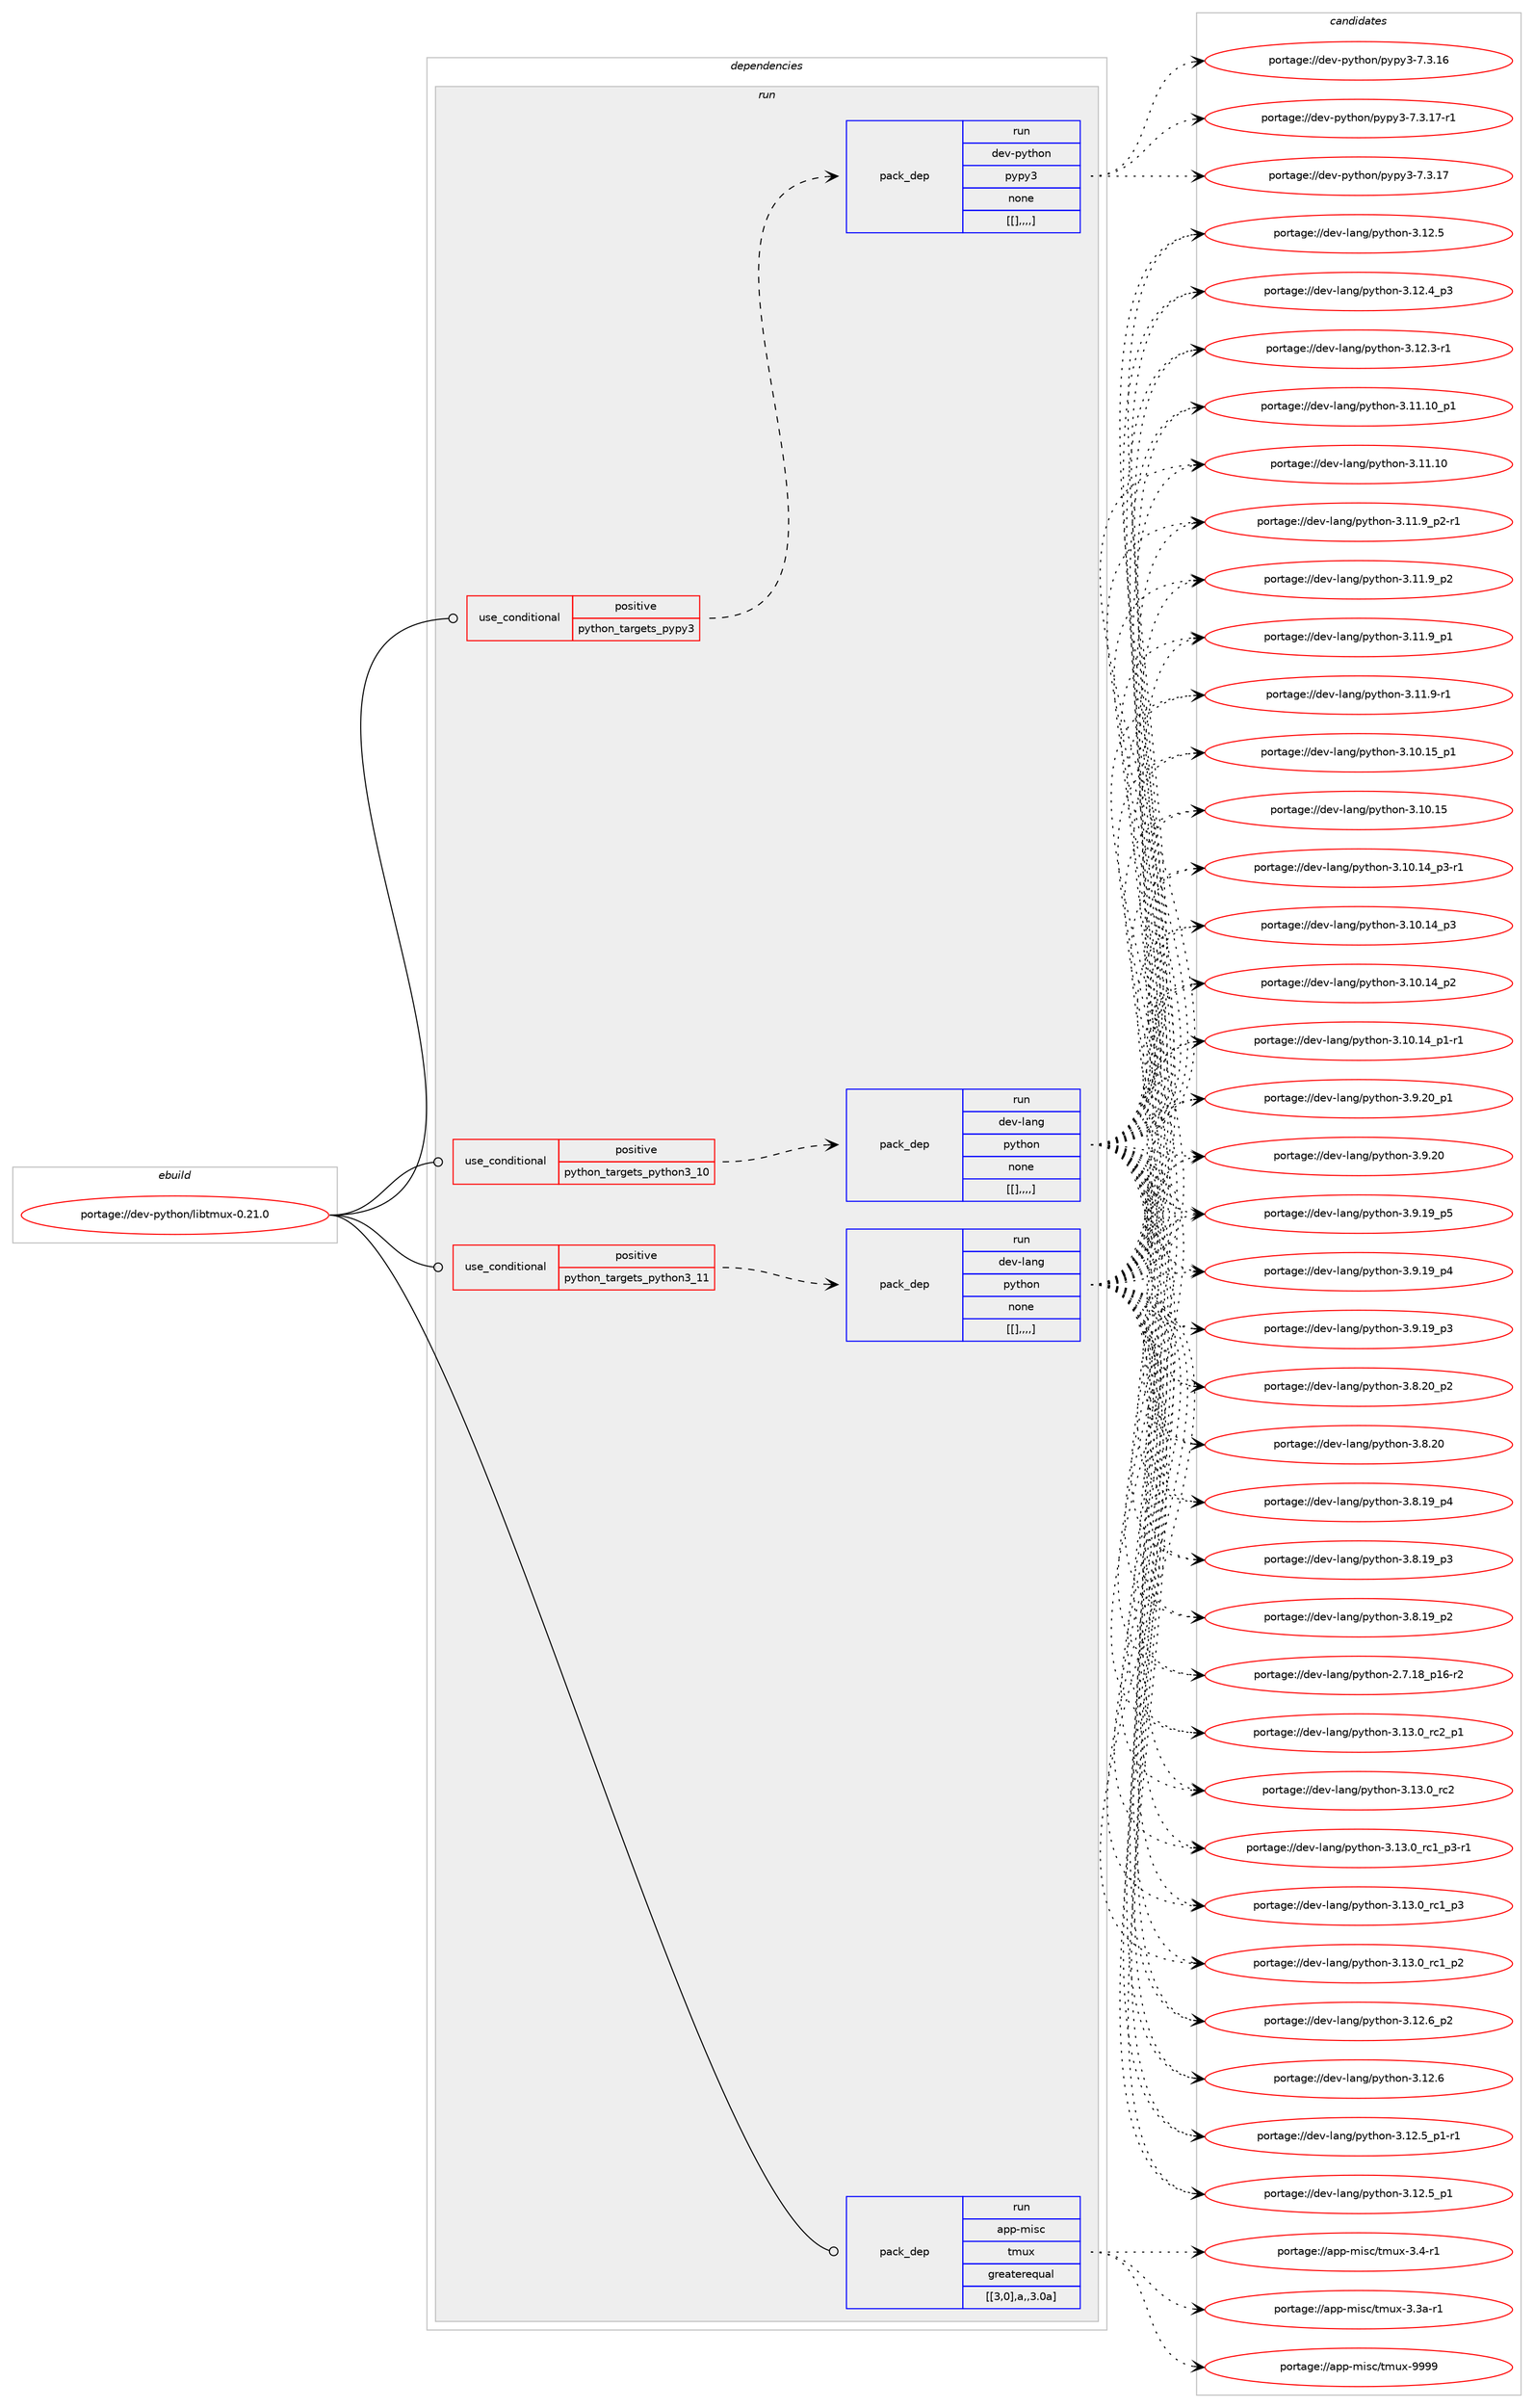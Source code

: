 digraph prolog {

# *************
# Graph options
# *************

newrank=true;
concentrate=true;
compound=true;
graph [rankdir=LR,fontname=Helvetica,fontsize=10,ranksep=1.5];#, ranksep=2.5, nodesep=0.2];
edge  [arrowhead=vee];
node  [fontname=Helvetica,fontsize=10];

# **********
# The ebuild
# **********

subgraph cluster_leftcol {
color=gray;
label=<<i>ebuild</i>>;
id [label="portage://dev-python/libtmux-0.21.0", color=red, width=4, href="../dev-python/libtmux-0.21.0.svg"];
}

# ****************
# The dependencies
# ****************

subgraph cluster_midcol {
color=gray;
label=<<i>dependencies</i>>;
subgraph cluster_compile {
fillcolor="#eeeeee";
style=filled;
label=<<i>compile</i>>;
}
subgraph cluster_compileandrun {
fillcolor="#eeeeee";
style=filled;
label=<<i>compile and run</i>>;
}
subgraph cluster_run {
fillcolor="#eeeeee";
style=filled;
label=<<i>run</i>>;
subgraph cond35499 {
dependency151907 [label=<<TABLE BORDER="0" CELLBORDER="1" CELLSPACING="0" CELLPADDING="4"><TR><TD ROWSPAN="3" CELLPADDING="10">use_conditional</TD></TR><TR><TD>positive</TD></TR><TR><TD>python_targets_pypy3</TD></TR></TABLE>>, shape=none, color=red];
subgraph pack115194 {
dependency151908 [label=<<TABLE BORDER="0" CELLBORDER="1" CELLSPACING="0" CELLPADDING="4" WIDTH="220"><TR><TD ROWSPAN="6" CELLPADDING="30">pack_dep</TD></TR><TR><TD WIDTH="110">run</TD></TR><TR><TD>dev-python</TD></TR><TR><TD>pypy3</TD></TR><TR><TD>none</TD></TR><TR><TD>[[],,,,]</TD></TR></TABLE>>, shape=none, color=blue];
}
dependency151907:e -> dependency151908:w [weight=20,style="dashed",arrowhead="vee"];
}
id:e -> dependency151907:w [weight=20,style="solid",arrowhead="odot"];
subgraph cond35500 {
dependency151909 [label=<<TABLE BORDER="0" CELLBORDER="1" CELLSPACING="0" CELLPADDING="4"><TR><TD ROWSPAN="3" CELLPADDING="10">use_conditional</TD></TR><TR><TD>positive</TD></TR><TR><TD>python_targets_python3_10</TD></TR></TABLE>>, shape=none, color=red];
subgraph pack115195 {
dependency151910 [label=<<TABLE BORDER="0" CELLBORDER="1" CELLSPACING="0" CELLPADDING="4" WIDTH="220"><TR><TD ROWSPAN="6" CELLPADDING="30">pack_dep</TD></TR><TR><TD WIDTH="110">run</TD></TR><TR><TD>dev-lang</TD></TR><TR><TD>python</TD></TR><TR><TD>none</TD></TR><TR><TD>[[],,,,]</TD></TR></TABLE>>, shape=none, color=blue];
}
dependency151909:e -> dependency151910:w [weight=20,style="dashed",arrowhead="vee"];
}
id:e -> dependency151909:w [weight=20,style="solid",arrowhead="odot"];
subgraph cond35501 {
dependency151911 [label=<<TABLE BORDER="0" CELLBORDER="1" CELLSPACING="0" CELLPADDING="4"><TR><TD ROWSPAN="3" CELLPADDING="10">use_conditional</TD></TR><TR><TD>positive</TD></TR><TR><TD>python_targets_python3_11</TD></TR></TABLE>>, shape=none, color=red];
subgraph pack115196 {
dependency151912 [label=<<TABLE BORDER="0" CELLBORDER="1" CELLSPACING="0" CELLPADDING="4" WIDTH="220"><TR><TD ROWSPAN="6" CELLPADDING="30">pack_dep</TD></TR><TR><TD WIDTH="110">run</TD></TR><TR><TD>dev-lang</TD></TR><TR><TD>python</TD></TR><TR><TD>none</TD></TR><TR><TD>[[],,,,]</TD></TR></TABLE>>, shape=none, color=blue];
}
dependency151911:e -> dependency151912:w [weight=20,style="dashed",arrowhead="vee"];
}
id:e -> dependency151911:w [weight=20,style="solid",arrowhead="odot"];
subgraph pack115197 {
dependency151913 [label=<<TABLE BORDER="0" CELLBORDER="1" CELLSPACING="0" CELLPADDING="4" WIDTH="220"><TR><TD ROWSPAN="6" CELLPADDING="30">pack_dep</TD></TR><TR><TD WIDTH="110">run</TD></TR><TR><TD>app-misc</TD></TR><TR><TD>tmux</TD></TR><TR><TD>greaterequal</TD></TR><TR><TD>[[3,0],a,,3.0a]</TD></TR></TABLE>>, shape=none, color=blue];
}
id:e -> dependency151913:w [weight=20,style="solid",arrowhead="odot"];
}
}

# **************
# The candidates
# **************

subgraph cluster_choices {
rank=same;
color=gray;
label=<<i>candidates</i>>;

subgraph choice115194 {
color=black;
nodesep=1;
choice100101118451121211161041111104711212111212151455546514649554511449 [label="portage://dev-python/pypy3-7.3.17-r1", color=red, width=4,href="../dev-python/pypy3-7.3.17-r1.svg"];
choice10010111845112121116104111110471121211121215145554651464955 [label="portage://dev-python/pypy3-7.3.17", color=red, width=4,href="../dev-python/pypy3-7.3.17.svg"];
choice10010111845112121116104111110471121211121215145554651464954 [label="portage://dev-python/pypy3-7.3.16", color=red, width=4,href="../dev-python/pypy3-7.3.16.svg"];
dependency151908:e -> choice100101118451121211161041111104711212111212151455546514649554511449:w [style=dotted,weight="100"];
dependency151908:e -> choice10010111845112121116104111110471121211121215145554651464955:w [style=dotted,weight="100"];
dependency151908:e -> choice10010111845112121116104111110471121211121215145554651464954:w [style=dotted,weight="100"];
}
subgraph choice115195 {
color=black;
nodesep=1;
choice100101118451089711010347112121116104111110455146495146489511499509511249 [label="portage://dev-lang/python-3.13.0_rc2_p1", color=red, width=4,href="../dev-lang/python-3.13.0_rc2_p1.svg"];
choice10010111845108971101034711212111610411111045514649514648951149950 [label="portage://dev-lang/python-3.13.0_rc2", color=red, width=4,href="../dev-lang/python-3.13.0_rc2.svg"];
choice1001011184510897110103471121211161041111104551464951464895114994995112514511449 [label="portage://dev-lang/python-3.13.0_rc1_p3-r1", color=red, width=4,href="../dev-lang/python-3.13.0_rc1_p3-r1.svg"];
choice100101118451089711010347112121116104111110455146495146489511499499511251 [label="portage://dev-lang/python-3.13.0_rc1_p3", color=red, width=4,href="../dev-lang/python-3.13.0_rc1_p3.svg"];
choice100101118451089711010347112121116104111110455146495146489511499499511250 [label="portage://dev-lang/python-3.13.0_rc1_p2", color=red, width=4,href="../dev-lang/python-3.13.0_rc1_p2.svg"];
choice100101118451089711010347112121116104111110455146495046549511250 [label="portage://dev-lang/python-3.12.6_p2", color=red, width=4,href="../dev-lang/python-3.12.6_p2.svg"];
choice10010111845108971101034711212111610411111045514649504654 [label="portage://dev-lang/python-3.12.6", color=red, width=4,href="../dev-lang/python-3.12.6.svg"];
choice1001011184510897110103471121211161041111104551464950465395112494511449 [label="portage://dev-lang/python-3.12.5_p1-r1", color=red, width=4,href="../dev-lang/python-3.12.5_p1-r1.svg"];
choice100101118451089711010347112121116104111110455146495046539511249 [label="portage://dev-lang/python-3.12.5_p1", color=red, width=4,href="../dev-lang/python-3.12.5_p1.svg"];
choice10010111845108971101034711212111610411111045514649504653 [label="portage://dev-lang/python-3.12.5", color=red, width=4,href="../dev-lang/python-3.12.5.svg"];
choice100101118451089711010347112121116104111110455146495046529511251 [label="portage://dev-lang/python-3.12.4_p3", color=red, width=4,href="../dev-lang/python-3.12.4_p3.svg"];
choice100101118451089711010347112121116104111110455146495046514511449 [label="portage://dev-lang/python-3.12.3-r1", color=red, width=4,href="../dev-lang/python-3.12.3-r1.svg"];
choice10010111845108971101034711212111610411111045514649494649489511249 [label="portage://dev-lang/python-3.11.10_p1", color=red, width=4,href="../dev-lang/python-3.11.10_p1.svg"];
choice1001011184510897110103471121211161041111104551464949464948 [label="portage://dev-lang/python-3.11.10", color=red, width=4,href="../dev-lang/python-3.11.10.svg"];
choice1001011184510897110103471121211161041111104551464949465795112504511449 [label="portage://dev-lang/python-3.11.9_p2-r1", color=red, width=4,href="../dev-lang/python-3.11.9_p2-r1.svg"];
choice100101118451089711010347112121116104111110455146494946579511250 [label="portage://dev-lang/python-3.11.9_p2", color=red, width=4,href="../dev-lang/python-3.11.9_p2.svg"];
choice100101118451089711010347112121116104111110455146494946579511249 [label="portage://dev-lang/python-3.11.9_p1", color=red, width=4,href="../dev-lang/python-3.11.9_p1.svg"];
choice100101118451089711010347112121116104111110455146494946574511449 [label="portage://dev-lang/python-3.11.9-r1", color=red, width=4,href="../dev-lang/python-3.11.9-r1.svg"];
choice10010111845108971101034711212111610411111045514649484649539511249 [label="portage://dev-lang/python-3.10.15_p1", color=red, width=4,href="../dev-lang/python-3.10.15_p1.svg"];
choice1001011184510897110103471121211161041111104551464948464953 [label="portage://dev-lang/python-3.10.15", color=red, width=4,href="../dev-lang/python-3.10.15.svg"];
choice100101118451089711010347112121116104111110455146494846495295112514511449 [label="portage://dev-lang/python-3.10.14_p3-r1", color=red, width=4,href="../dev-lang/python-3.10.14_p3-r1.svg"];
choice10010111845108971101034711212111610411111045514649484649529511251 [label="portage://dev-lang/python-3.10.14_p3", color=red, width=4,href="../dev-lang/python-3.10.14_p3.svg"];
choice10010111845108971101034711212111610411111045514649484649529511250 [label="portage://dev-lang/python-3.10.14_p2", color=red, width=4,href="../dev-lang/python-3.10.14_p2.svg"];
choice100101118451089711010347112121116104111110455146494846495295112494511449 [label="portage://dev-lang/python-3.10.14_p1-r1", color=red, width=4,href="../dev-lang/python-3.10.14_p1-r1.svg"];
choice100101118451089711010347112121116104111110455146574650489511249 [label="portage://dev-lang/python-3.9.20_p1", color=red, width=4,href="../dev-lang/python-3.9.20_p1.svg"];
choice10010111845108971101034711212111610411111045514657465048 [label="portage://dev-lang/python-3.9.20", color=red, width=4,href="../dev-lang/python-3.9.20.svg"];
choice100101118451089711010347112121116104111110455146574649579511253 [label="portage://dev-lang/python-3.9.19_p5", color=red, width=4,href="../dev-lang/python-3.9.19_p5.svg"];
choice100101118451089711010347112121116104111110455146574649579511252 [label="portage://dev-lang/python-3.9.19_p4", color=red, width=4,href="../dev-lang/python-3.9.19_p4.svg"];
choice100101118451089711010347112121116104111110455146574649579511251 [label="portage://dev-lang/python-3.9.19_p3", color=red, width=4,href="../dev-lang/python-3.9.19_p3.svg"];
choice100101118451089711010347112121116104111110455146564650489511250 [label="portage://dev-lang/python-3.8.20_p2", color=red, width=4,href="../dev-lang/python-3.8.20_p2.svg"];
choice10010111845108971101034711212111610411111045514656465048 [label="portage://dev-lang/python-3.8.20", color=red, width=4,href="../dev-lang/python-3.8.20.svg"];
choice100101118451089711010347112121116104111110455146564649579511252 [label="portage://dev-lang/python-3.8.19_p4", color=red, width=4,href="../dev-lang/python-3.8.19_p4.svg"];
choice100101118451089711010347112121116104111110455146564649579511251 [label="portage://dev-lang/python-3.8.19_p3", color=red, width=4,href="../dev-lang/python-3.8.19_p3.svg"];
choice100101118451089711010347112121116104111110455146564649579511250 [label="portage://dev-lang/python-3.8.19_p2", color=red, width=4,href="../dev-lang/python-3.8.19_p2.svg"];
choice100101118451089711010347112121116104111110455046554649569511249544511450 [label="portage://dev-lang/python-2.7.18_p16-r2", color=red, width=4,href="../dev-lang/python-2.7.18_p16-r2.svg"];
dependency151910:e -> choice100101118451089711010347112121116104111110455146495146489511499509511249:w [style=dotted,weight="100"];
dependency151910:e -> choice10010111845108971101034711212111610411111045514649514648951149950:w [style=dotted,weight="100"];
dependency151910:e -> choice1001011184510897110103471121211161041111104551464951464895114994995112514511449:w [style=dotted,weight="100"];
dependency151910:e -> choice100101118451089711010347112121116104111110455146495146489511499499511251:w [style=dotted,weight="100"];
dependency151910:e -> choice100101118451089711010347112121116104111110455146495146489511499499511250:w [style=dotted,weight="100"];
dependency151910:e -> choice100101118451089711010347112121116104111110455146495046549511250:w [style=dotted,weight="100"];
dependency151910:e -> choice10010111845108971101034711212111610411111045514649504654:w [style=dotted,weight="100"];
dependency151910:e -> choice1001011184510897110103471121211161041111104551464950465395112494511449:w [style=dotted,weight="100"];
dependency151910:e -> choice100101118451089711010347112121116104111110455146495046539511249:w [style=dotted,weight="100"];
dependency151910:e -> choice10010111845108971101034711212111610411111045514649504653:w [style=dotted,weight="100"];
dependency151910:e -> choice100101118451089711010347112121116104111110455146495046529511251:w [style=dotted,weight="100"];
dependency151910:e -> choice100101118451089711010347112121116104111110455146495046514511449:w [style=dotted,weight="100"];
dependency151910:e -> choice10010111845108971101034711212111610411111045514649494649489511249:w [style=dotted,weight="100"];
dependency151910:e -> choice1001011184510897110103471121211161041111104551464949464948:w [style=dotted,weight="100"];
dependency151910:e -> choice1001011184510897110103471121211161041111104551464949465795112504511449:w [style=dotted,weight="100"];
dependency151910:e -> choice100101118451089711010347112121116104111110455146494946579511250:w [style=dotted,weight="100"];
dependency151910:e -> choice100101118451089711010347112121116104111110455146494946579511249:w [style=dotted,weight="100"];
dependency151910:e -> choice100101118451089711010347112121116104111110455146494946574511449:w [style=dotted,weight="100"];
dependency151910:e -> choice10010111845108971101034711212111610411111045514649484649539511249:w [style=dotted,weight="100"];
dependency151910:e -> choice1001011184510897110103471121211161041111104551464948464953:w [style=dotted,weight="100"];
dependency151910:e -> choice100101118451089711010347112121116104111110455146494846495295112514511449:w [style=dotted,weight="100"];
dependency151910:e -> choice10010111845108971101034711212111610411111045514649484649529511251:w [style=dotted,weight="100"];
dependency151910:e -> choice10010111845108971101034711212111610411111045514649484649529511250:w [style=dotted,weight="100"];
dependency151910:e -> choice100101118451089711010347112121116104111110455146494846495295112494511449:w [style=dotted,weight="100"];
dependency151910:e -> choice100101118451089711010347112121116104111110455146574650489511249:w [style=dotted,weight="100"];
dependency151910:e -> choice10010111845108971101034711212111610411111045514657465048:w [style=dotted,weight="100"];
dependency151910:e -> choice100101118451089711010347112121116104111110455146574649579511253:w [style=dotted,weight="100"];
dependency151910:e -> choice100101118451089711010347112121116104111110455146574649579511252:w [style=dotted,weight="100"];
dependency151910:e -> choice100101118451089711010347112121116104111110455146574649579511251:w [style=dotted,weight="100"];
dependency151910:e -> choice100101118451089711010347112121116104111110455146564650489511250:w [style=dotted,weight="100"];
dependency151910:e -> choice10010111845108971101034711212111610411111045514656465048:w [style=dotted,weight="100"];
dependency151910:e -> choice100101118451089711010347112121116104111110455146564649579511252:w [style=dotted,weight="100"];
dependency151910:e -> choice100101118451089711010347112121116104111110455146564649579511251:w [style=dotted,weight="100"];
dependency151910:e -> choice100101118451089711010347112121116104111110455146564649579511250:w [style=dotted,weight="100"];
dependency151910:e -> choice100101118451089711010347112121116104111110455046554649569511249544511450:w [style=dotted,weight="100"];
}
subgraph choice115196 {
color=black;
nodesep=1;
choice100101118451089711010347112121116104111110455146495146489511499509511249 [label="portage://dev-lang/python-3.13.0_rc2_p1", color=red, width=4,href="../dev-lang/python-3.13.0_rc2_p1.svg"];
choice10010111845108971101034711212111610411111045514649514648951149950 [label="portage://dev-lang/python-3.13.0_rc2", color=red, width=4,href="../dev-lang/python-3.13.0_rc2.svg"];
choice1001011184510897110103471121211161041111104551464951464895114994995112514511449 [label="portage://dev-lang/python-3.13.0_rc1_p3-r1", color=red, width=4,href="../dev-lang/python-3.13.0_rc1_p3-r1.svg"];
choice100101118451089711010347112121116104111110455146495146489511499499511251 [label="portage://dev-lang/python-3.13.0_rc1_p3", color=red, width=4,href="../dev-lang/python-3.13.0_rc1_p3.svg"];
choice100101118451089711010347112121116104111110455146495146489511499499511250 [label="portage://dev-lang/python-3.13.0_rc1_p2", color=red, width=4,href="../dev-lang/python-3.13.0_rc1_p2.svg"];
choice100101118451089711010347112121116104111110455146495046549511250 [label="portage://dev-lang/python-3.12.6_p2", color=red, width=4,href="../dev-lang/python-3.12.6_p2.svg"];
choice10010111845108971101034711212111610411111045514649504654 [label="portage://dev-lang/python-3.12.6", color=red, width=4,href="../dev-lang/python-3.12.6.svg"];
choice1001011184510897110103471121211161041111104551464950465395112494511449 [label="portage://dev-lang/python-3.12.5_p1-r1", color=red, width=4,href="../dev-lang/python-3.12.5_p1-r1.svg"];
choice100101118451089711010347112121116104111110455146495046539511249 [label="portage://dev-lang/python-3.12.5_p1", color=red, width=4,href="../dev-lang/python-3.12.5_p1.svg"];
choice10010111845108971101034711212111610411111045514649504653 [label="portage://dev-lang/python-3.12.5", color=red, width=4,href="../dev-lang/python-3.12.5.svg"];
choice100101118451089711010347112121116104111110455146495046529511251 [label="portage://dev-lang/python-3.12.4_p3", color=red, width=4,href="../dev-lang/python-3.12.4_p3.svg"];
choice100101118451089711010347112121116104111110455146495046514511449 [label="portage://dev-lang/python-3.12.3-r1", color=red, width=4,href="../dev-lang/python-3.12.3-r1.svg"];
choice10010111845108971101034711212111610411111045514649494649489511249 [label="portage://dev-lang/python-3.11.10_p1", color=red, width=4,href="../dev-lang/python-3.11.10_p1.svg"];
choice1001011184510897110103471121211161041111104551464949464948 [label="portage://dev-lang/python-3.11.10", color=red, width=4,href="../dev-lang/python-3.11.10.svg"];
choice1001011184510897110103471121211161041111104551464949465795112504511449 [label="portage://dev-lang/python-3.11.9_p2-r1", color=red, width=4,href="../dev-lang/python-3.11.9_p2-r1.svg"];
choice100101118451089711010347112121116104111110455146494946579511250 [label="portage://dev-lang/python-3.11.9_p2", color=red, width=4,href="../dev-lang/python-3.11.9_p2.svg"];
choice100101118451089711010347112121116104111110455146494946579511249 [label="portage://dev-lang/python-3.11.9_p1", color=red, width=4,href="../dev-lang/python-3.11.9_p1.svg"];
choice100101118451089711010347112121116104111110455146494946574511449 [label="portage://dev-lang/python-3.11.9-r1", color=red, width=4,href="../dev-lang/python-3.11.9-r1.svg"];
choice10010111845108971101034711212111610411111045514649484649539511249 [label="portage://dev-lang/python-3.10.15_p1", color=red, width=4,href="../dev-lang/python-3.10.15_p1.svg"];
choice1001011184510897110103471121211161041111104551464948464953 [label="portage://dev-lang/python-3.10.15", color=red, width=4,href="../dev-lang/python-3.10.15.svg"];
choice100101118451089711010347112121116104111110455146494846495295112514511449 [label="portage://dev-lang/python-3.10.14_p3-r1", color=red, width=4,href="../dev-lang/python-3.10.14_p3-r1.svg"];
choice10010111845108971101034711212111610411111045514649484649529511251 [label="portage://dev-lang/python-3.10.14_p3", color=red, width=4,href="../dev-lang/python-3.10.14_p3.svg"];
choice10010111845108971101034711212111610411111045514649484649529511250 [label="portage://dev-lang/python-3.10.14_p2", color=red, width=4,href="../dev-lang/python-3.10.14_p2.svg"];
choice100101118451089711010347112121116104111110455146494846495295112494511449 [label="portage://dev-lang/python-3.10.14_p1-r1", color=red, width=4,href="../dev-lang/python-3.10.14_p1-r1.svg"];
choice100101118451089711010347112121116104111110455146574650489511249 [label="portage://dev-lang/python-3.9.20_p1", color=red, width=4,href="../dev-lang/python-3.9.20_p1.svg"];
choice10010111845108971101034711212111610411111045514657465048 [label="portage://dev-lang/python-3.9.20", color=red, width=4,href="../dev-lang/python-3.9.20.svg"];
choice100101118451089711010347112121116104111110455146574649579511253 [label="portage://dev-lang/python-3.9.19_p5", color=red, width=4,href="../dev-lang/python-3.9.19_p5.svg"];
choice100101118451089711010347112121116104111110455146574649579511252 [label="portage://dev-lang/python-3.9.19_p4", color=red, width=4,href="../dev-lang/python-3.9.19_p4.svg"];
choice100101118451089711010347112121116104111110455146574649579511251 [label="portage://dev-lang/python-3.9.19_p3", color=red, width=4,href="../dev-lang/python-3.9.19_p3.svg"];
choice100101118451089711010347112121116104111110455146564650489511250 [label="portage://dev-lang/python-3.8.20_p2", color=red, width=4,href="../dev-lang/python-3.8.20_p2.svg"];
choice10010111845108971101034711212111610411111045514656465048 [label="portage://dev-lang/python-3.8.20", color=red, width=4,href="../dev-lang/python-3.8.20.svg"];
choice100101118451089711010347112121116104111110455146564649579511252 [label="portage://dev-lang/python-3.8.19_p4", color=red, width=4,href="../dev-lang/python-3.8.19_p4.svg"];
choice100101118451089711010347112121116104111110455146564649579511251 [label="portage://dev-lang/python-3.8.19_p3", color=red, width=4,href="../dev-lang/python-3.8.19_p3.svg"];
choice100101118451089711010347112121116104111110455146564649579511250 [label="portage://dev-lang/python-3.8.19_p2", color=red, width=4,href="../dev-lang/python-3.8.19_p2.svg"];
choice100101118451089711010347112121116104111110455046554649569511249544511450 [label="portage://dev-lang/python-2.7.18_p16-r2", color=red, width=4,href="../dev-lang/python-2.7.18_p16-r2.svg"];
dependency151912:e -> choice100101118451089711010347112121116104111110455146495146489511499509511249:w [style=dotted,weight="100"];
dependency151912:e -> choice10010111845108971101034711212111610411111045514649514648951149950:w [style=dotted,weight="100"];
dependency151912:e -> choice1001011184510897110103471121211161041111104551464951464895114994995112514511449:w [style=dotted,weight="100"];
dependency151912:e -> choice100101118451089711010347112121116104111110455146495146489511499499511251:w [style=dotted,weight="100"];
dependency151912:e -> choice100101118451089711010347112121116104111110455146495146489511499499511250:w [style=dotted,weight="100"];
dependency151912:e -> choice100101118451089711010347112121116104111110455146495046549511250:w [style=dotted,weight="100"];
dependency151912:e -> choice10010111845108971101034711212111610411111045514649504654:w [style=dotted,weight="100"];
dependency151912:e -> choice1001011184510897110103471121211161041111104551464950465395112494511449:w [style=dotted,weight="100"];
dependency151912:e -> choice100101118451089711010347112121116104111110455146495046539511249:w [style=dotted,weight="100"];
dependency151912:e -> choice10010111845108971101034711212111610411111045514649504653:w [style=dotted,weight="100"];
dependency151912:e -> choice100101118451089711010347112121116104111110455146495046529511251:w [style=dotted,weight="100"];
dependency151912:e -> choice100101118451089711010347112121116104111110455146495046514511449:w [style=dotted,weight="100"];
dependency151912:e -> choice10010111845108971101034711212111610411111045514649494649489511249:w [style=dotted,weight="100"];
dependency151912:e -> choice1001011184510897110103471121211161041111104551464949464948:w [style=dotted,weight="100"];
dependency151912:e -> choice1001011184510897110103471121211161041111104551464949465795112504511449:w [style=dotted,weight="100"];
dependency151912:e -> choice100101118451089711010347112121116104111110455146494946579511250:w [style=dotted,weight="100"];
dependency151912:e -> choice100101118451089711010347112121116104111110455146494946579511249:w [style=dotted,weight="100"];
dependency151912:e -> choice100101118451089711010347112121116104111110455146494946574511449:w [style=dotted,weight="100"];
dependency151912:e -> choice10010111845108971101034711212111610411111045514649484649539511249:w [style=dotted,weight="100"];
dependency151912:e -> choice1001011184510897110103471121211161041111104551464948464953:w [style=dotted,weight="100"];
dependency151912:e -> choice100101118451089711010347112121116104111110455146494846495295112514511449:w [style=dotted,weight="100"];
dependency151912:e -> choice10010111845108971101034711212111610411111045514649484649529511251:w [style=dotted,weight="100"];
dependency151912:e -> choice10010111845108971101034711212111610411111045514649484649529511250:w [style=dotted,weight="100"];
dependency151912:e -> choice100101118451089711010347112121116104111110455146494846495295112494511449:w [style=dotted,weight="100"];
dependency151912:e -> choice100101118451089711010347112121116104111110455146574650489511249:w [style=dotted,weight="100"];
dependency151912:e -> choice10010111845108971101034711212111610411111045514657465048:w [style=dotted,weight="100"];
dependency151912:e -> choice100101118451089711010347112121116104111110455146574649579511253:w [style=dotted,weight="100"];
dependency151912:e -> choice100101118451089711010347112121116104111110455146574649579511252:w [style=dotted,weight="100"];
dependency151912:e -> choice100101118451089711010347112121116104111110455146574649579511251:w [style=dotted,weight="100"];
dependency151912:e -> choice100101118451089711010347112121116104111110455146564650489511250:w [style=dotted,weight="100"];
dependency151912:e -> choice10010111845108971101034711212111610411111045514656465048:w [style=dotted,weight="100"];
dependency151912:e -> choice100101118451089711010347112121116104111110455146564649579511252:w [style=dotted,weight="100"];
dependency151912:e -> choice100101118451089711010347112121116104111110455146564649579511251:w [style=dotted,weight="100"];
dependency151912:e -> choice100101118451089711010347112121116104111110455146564649579511250:w [style=dotted,weight="100"];
dependency151912:e -> choice100101118451089711010347112121116104111110455046554649569511249544511450:w [style=dotted,weight="100"];
}
subgraph choice115197 {
color=black;
nodesep=1;
choice971121124510910511599471161091171204557575757 [label="portage://app-misc/tmux-9999", color=red, width=4,href="../app-misc/tmux-9999.svg"];
choice97112112451091051159947116109117120455146524511449 [label="portage://app-misc/tmux-3.4-r1", color=red, width=4,href="../app-misc/tmux-3.4-r1.svg"];
choice9711211245109105115994711610911712045514651974511449 [label="portage://app-misc/tmux-3.3a-r1", color=red, width=4,href="../app-misc/tmux-3.3a-r1.svg"];
dependency151913:e -> choice971121124510910511599471161091171204557575757:w [style=dotted,weight="100"];
dependency151913:e -> choice97112112451091051159947116109117120455146524511449:w [style=dotted,weight="100"];
dependency151913:e -> choice9711211245109105115994711610911712045514651974511449:w [style=dotted,weight="100"];
}
}

}
